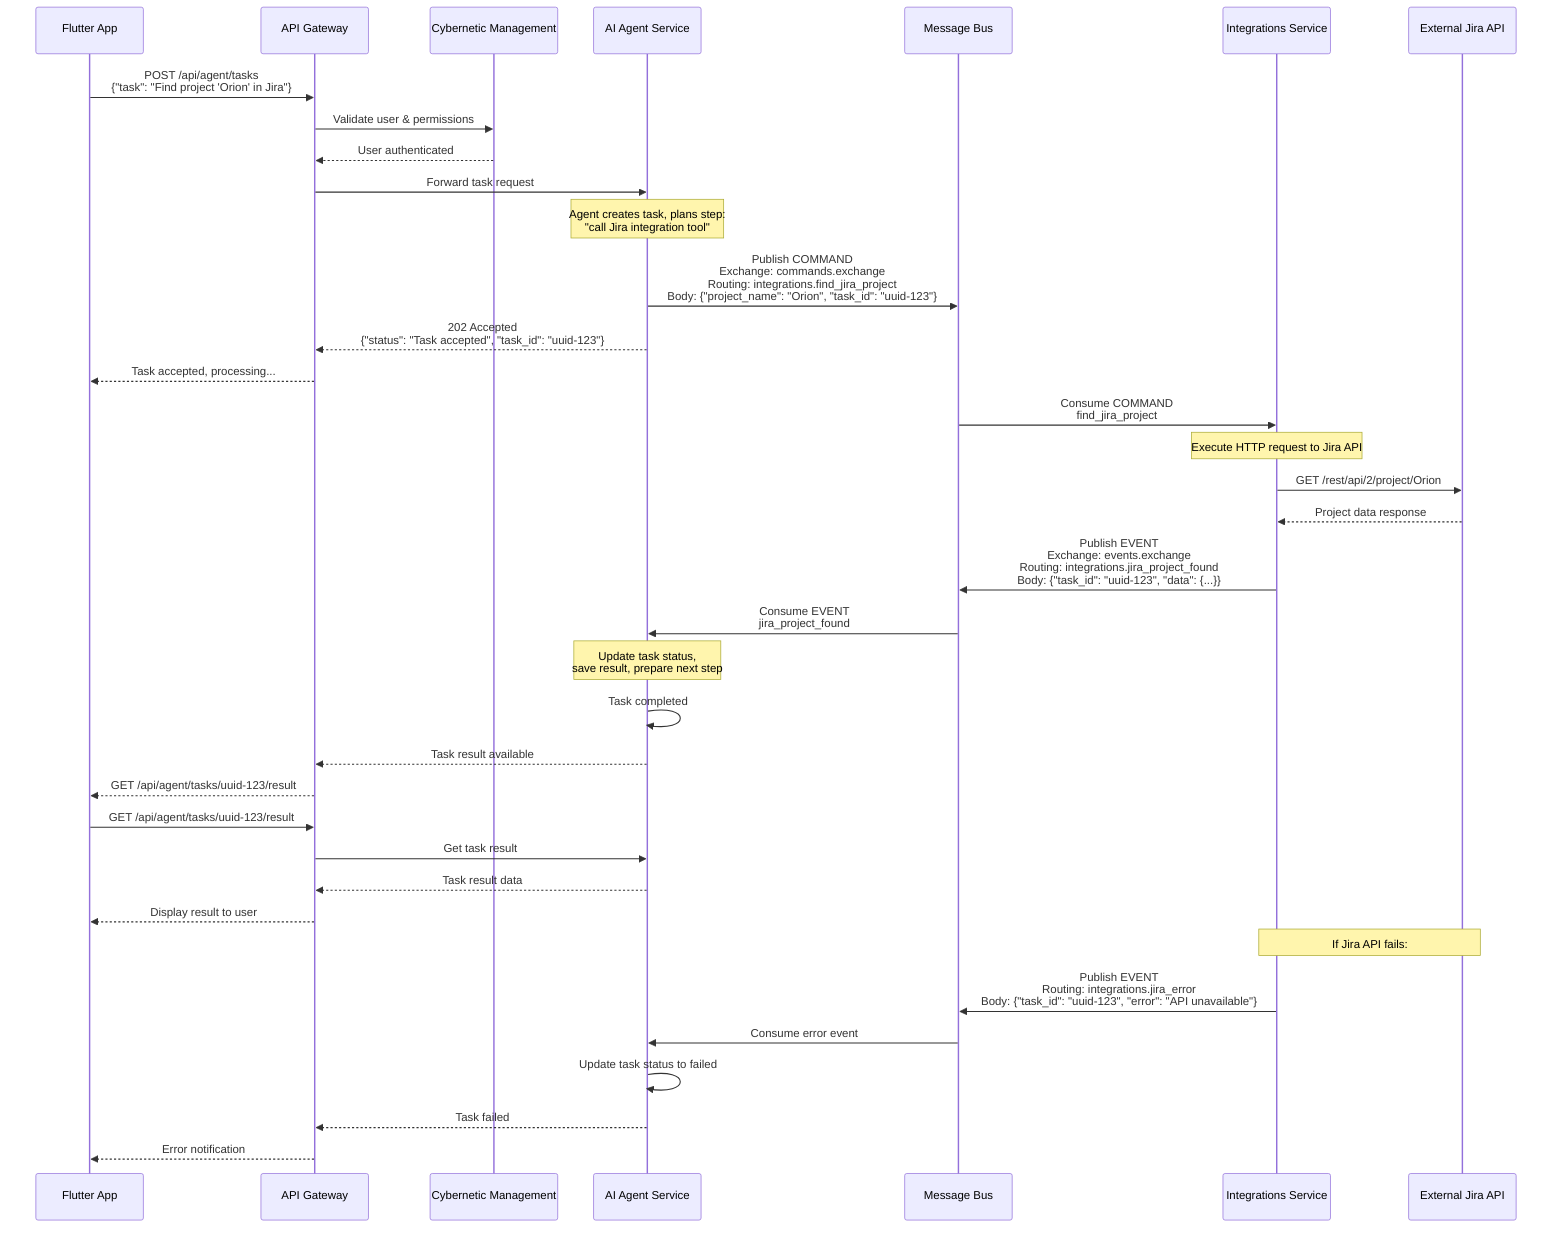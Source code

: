 sequenceDiagram
    participant UI as Flutter App
    participant GW as API Gateway
    participant CM as Cybernetic Management
    participant Agent as AI Agent Service
    participant RabbitMQ as Message Bus
    participant Integrations as Integrations Service
    participant Jira as External Jira API
    
    %% Task Creation Flow
    UI->>GW: POST /api/agent/tasks<br/>{"task": "Find project 'Orion' in Jira"}
    GW->>CM: Validate user & permissions
    CM-->>GW: User authenticated
    GW->>Agent: Forward task request
    
    Note over Agent: Agent creates task, plans step:<br/>"call Jira integration tool"
    
    %% Command Publishing
    Agent->>RabbitMQ: Publish COMMAND<br/>Exchange: commands.exchange<br/>Routing: integrations.find_jira_project<br/>Body: {"project_name": "Orion", "task_id": "uuid-123"}
    
    Agent-->>GW: 202 Accepted<br/>{"status": "Task accepted", "task_id": "uuid-123"}
    GW-->>UI: Task accepted, processing...
    
    %% Command Consumption
    RabbitMQ->>Integrations: Consume COMMAND<br/>find_jira_project
    Note over Integrations: Execute HTTP request to Jira API
    
    Integrations->>Jira: GET /rest/api/2/project/Orion
    Jira-->>Integrations: Project data response
    
    %% Event Publishing
    Integrations->>RabbitMQ: Publish EVENT<br/>Exchange: events.exchange<br/>Routing: integrations.jira_project_found<br/>Body: {"task_id": "uuid-123", "data": {...}}
    
    %% Event Consumption
    RabbitMQ->>Agent: Consume EVENT<br/>jira_project_found
    Note over Agent: Update task status,<br/>save result, prepare next step
    
    %% Task Completion
    Agent->>Agent: Task completed
    Agent-->>GW: Task result available
    GW-->>UI: GET /api/agent/tasks/uuid-123/result
    UI->>GW: GET /api/agent/tasks/uuid-123/result
    GW->>Agent: Get task result
    Agent-->>GW: Task result data
    GW-->>UI: Display result to user
    
    %% Error Handling (Optional)
    Note over Integrations,Jira: If Jira API fails:
    Integrations->>RabbitMQ: Publish EVENT<br/>Routing: integrations.jira_error<br/>Body: {"task_id": "uuid-123", "error": "API unavailable"}
    RabbitMQ->>Agent: Consume error event
    Agent->>Agent: Update task status to failed
    Agent-->>GW: Task failed
    GW-->>UI: Error notification